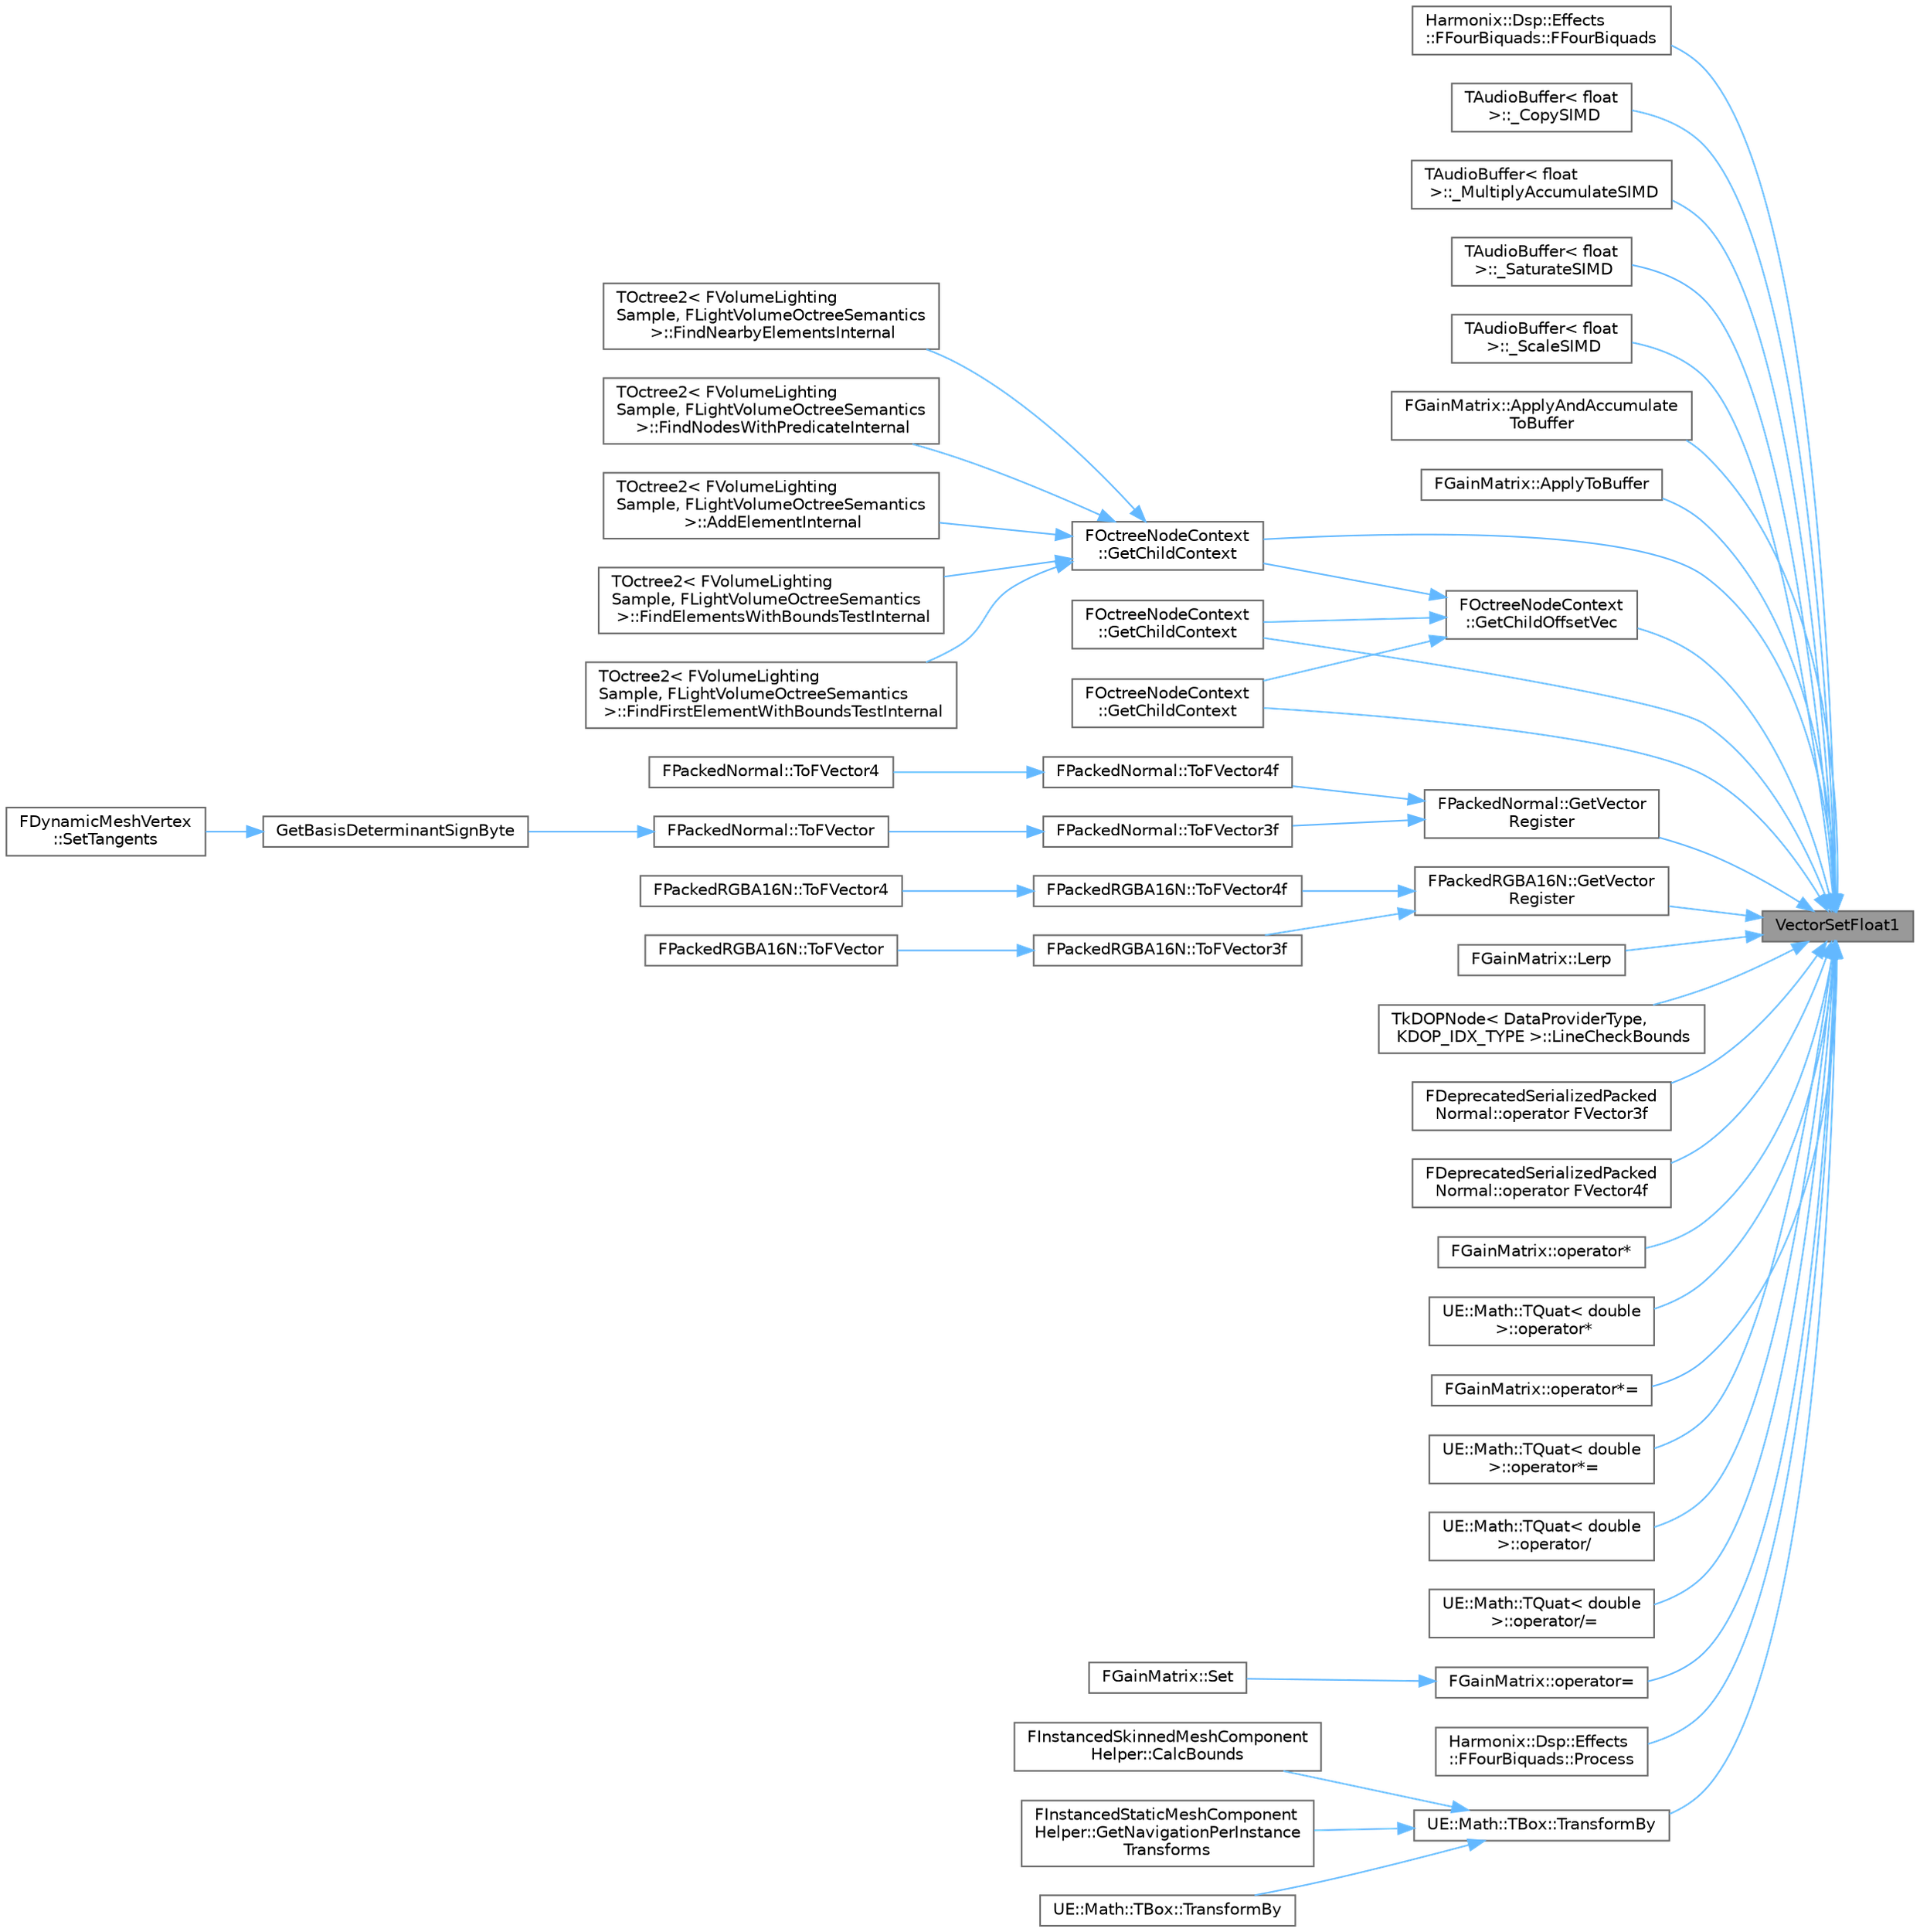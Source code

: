 digraph "VectorSetFloat1"
{
 // INTERACTIVE_SVG=YES
 // LATEX_PDF_SIZE
  bgcolor="transparent";
  edge [fontname=Helvetica,fontsize=10,labelfontname=Helvetica,labelfontsize=10];
  node [fontname=Helvetica,fontsize=10,shape=box,height=0.2,width=0.4];
  rankdir="RL";
  Node1 [id="Node000001",label="VectorSetFloat1",height=0.2,width=0.4,color="gray40", fillcolor="grey60", style="filled", fontcolor="black",tooltip="Propagates passed in float to all registers."];
  Node1 -> Node2 [id="edge1_Node000001_Node000002",dir="back",color="steelblue1",style="solid",tooltip=" "];
  Node2 [id="Node000002",label="Harmonix::Dsp::Effects\l::FFourBiquads::FFourBiquads",height=0.2,width=0.4,color="grey40", fillcolor="white", style="filled",URL="$d8/de3/classHarmonix_1_1Dsp_1_1Effects_1_1FFourBiquads.html#a2962561b88970e90e6437dbb6db1474b",tooltip=" "];
  Node1 -> Node3 [id="edge2_Node000001_Node000003",dir="back",color="steelblue1",style="solid",tooltip=" "];
  Node3 [id="Node000003",label="TAudioBuffer\< float\l \>::_CopySIMD",height=0.2,width=0.4,color="grey40", fillcolor="white", style="filled",URL="$d6/d2f/classTAudioBuffer.html#a7fc3a7e116de8145aba4183831f58168",tooltip=" "];
  Node1 -> Node4 [id="edge3_Node000001_Node000004",dir="back",color="steelblue1",style="solid",tooltip=" "];
  Node4 [id="Node000004",label="TAudioBuffer\< float\l \>::_MultiplyAccumulateSIMD",height=0.2,width=0.4,color="grey40", fillcolor="white", style="filled",URL="$d6/d2f/classTAudioBuffer.html#a06d6d6eb6d2728cecfc328af8d277b52",tooltip=" "];
  Node1 -> Node5 [id="edge4_Node000001_Node000005",dir="back",color="steelblue1",style="solid",tooltip=" "];
  Node5 [id="Node000005",label="TAudioBuffer\< float\l \>::_SaturateSIMD",height=0.2,width=0.4,color="grey40", fillcolor="white", style="filled",URL="$d6/d2f/classTAudioBuffer.html#a315ff84d8dcedbb3b064bc62f1edabdd",tooltip=" "];
  Node1 -> Node6 [id="edge5_Node000001_Node000006",dir="back",color="steelblue1",style="solid",tooltip=" "];
  Node6 [id="Node000006",label="TAudioBuffer\< float\l \>::_ScaleSIMD",height=0.2,width=0.4,color="grey40", fillcolor="white", style="filled",URL="$d6/d2f/classTAudioBuffer.html#a8966ac341cb6b7506ae5e85e760aada8",tooltip=" "];
  Node1 -> Node7 [id="edge6_Node000001_Node000007",dir="back",color="steelblue1",style="solid",tooltip=" "];
  Node7 [id="Node000007",label="FGainMatrix::ApplyAndAccumulate\lToBuffer",height=0.2,width=0.4,color="grey40", fillcolor="white", style="filled",URL="$d6/d15/classFGainMatrix.html#a8e2329dbf5b750b9a13dc3bb308c9893",tooltip=" "];
  Node1 -> Node8 [id="edge7_Node000001_Node000008",dir="back",color="steelblue1",style="solid",tooltip=" "];
  Node8 [id="Node000008",label="FGainMatrix::ApplyToBuffer",height=0.2,width=0.4,color="grey40", fillcolor="white", style="filled",URL="$d6/d15/classFGainMatrix.html#a3fe432d253afc42d032248c4715df64a",tooltip=" "];
  Node1 -> Node9 [id="edge8_Node000001_Node000009",dir="back",color="steelblue1",style="solid",tooltip=" "];
  Node9 [id="Node000009",label="FOctreeNodeContext\l::GetChildContext",height=0.2,width=0.4,color="grey40", fillcolor="white", style="filled",URL="$de/d87/classFOctreeNodeContext.html#a1185662f38eb6b1db47776cc98525d18",tooltip="Child node initialization constructor."];
  Node9 -> Node10 [id="edge9_Node000009_Node000010",dir="back",color="steelblue1",style="solid",tooltip=" "];
  Node10 [id="Node000010",label="TOctree2\< FVolumeLighting\lSample, FLightVolumeOctreeSemantics\l \>::AddElementInternal",height=0.2,width=0.4,color="grey40", fillcolor="white", style="filled",URL="$db/d87/classTOctree2.html#a5110dbbe8a7f5325c1924565400d3596",tooltip=" "];
  Node9 -> Node11 [id="edge10_Node000009_Node000011",dir="back",color="steelblue1",style="solid",tooltip=" "];
  Node11 [id="Node000011",label="TOctree2\< FVolumeLighting\lSample, FLightVolumeOctreeSemantics\l \>::FindElementsWithBoundsTestInternal",height=0.2,width=0.4,color="grey40", fillcolor="white", style="filled",URL="$db/d87/classTOctree2.html#ac54ebc520b5bef71709ae2ce22c09684",tooltip=" "];
  Node9 -> Node12 [id="edge11_Node000009_Node000012",dir="back",color="steelblue1",style="solid",tooltip=" "];
  Node12 [id="Node000012",label="TOctree2\< FVolumeLighting\lSample, FLightVolumeOctreeSemantics\l \>::FindFirstElementWithBoundsTestInternal",height=0.2,width=0.4,color="grey40", fillcolor="white", style="filled",URL="$db/d87/classTOctree2.html#a90bf025db87e9bf861bff6f39a7695af",tooltip=" "];
  Node9 -> Node13 [id="edge12_Node000009_Node000013",dir="back",color="steelblue1",style="solid",tooltip=" "];
  Node13 [id="Node000013",label="TOctree2\< FVolumeLighting\lSample, FLightVolumeOctreeSemantics\l \>::FindNearbyElementsInternal",height=0.2,width=0.4,color="grey40", fillcolor="white", style="filled",URL="$db/d87/classTOctree2.html#a45503122961c2f78eb00f821735fb9a2",tooltip=" "];
  Node9 -> Node14 [id="edge13_Node000009_Node000014",dir="back",color="steelblue1",style="solid",tooltip=" "];
  Node14 [id="Node000014",label="TOctree2\< FVolumeLighting\lSample, FLightVolumeOctreeSemantics\l \>::FindNodesWithPredicateInternal",height=0.2,width=0.4,color="grey40", fillcolor="white", style="filled",URL="$db/d87/classTOctree2.html#aabbb6a5388e07fe1c672d079a4fc307d",tooltip=" "];
  Node1 -> Node15 [id="edge14_Node000001_Node000015",dir="back",color="steelblue1",style="solid",tooltip=" "];
  Node15 [id="Node000015",label="FOctreeNodeContext\l::GetChildContext",height=0.2,width=0.4,color="grey40", fillcolor="white", style="filled",URL="$de/d87/classFOctreeNodeContext.html#a70f217e91f150b67537849366a0ac811",tooltip="Construct a child context given the child ref."];
  Node1 -> Node16 [id="edge15_Node000001_Node000016",dir="back",color="steelblue1",style="solid",tooltip=" "];
  Node16 [id="Node000016",label="FOctreeNodeContext\l::GetChildContext",height=0.2,width=0.4,color="grey40", fillcolor="white", style="filled",URL="$de/d87/classFOctreeNodeContext.html#a331029ecc748bd9268ffe0bf2ab88975",tooltip="Child node initialization constructor."];
  Node1 -> Node17 [id="edge16_Node000001_Node000017",dir="back",color="steelblue1",style="solid",tooltip=" "];
  Node17 [id="Node000017",label="FOctreeNodeContext\l::GetChildOffsetVec",height=0.2,width=0.4,color="grey40", fillcolor="white", style="filled",URL="$de/d87/classFOctreeNodeContext.html#a8dff350b3e5a4aea9085732eeb50b71b",tooltip=" "];
  Node17 -> Node9 [id="edge17_Node000017_Node000009",dir="back",color="steelblue1",style="solid",tooltip=" "];
  Node17 -> Node15 [id="edge18_Node000017_Node000015",dir="back",color="steelblue1",style="solid",tooltip=" "];
  Node17 -> Node16 [id="edge19_Node000017_Node000016",dir="back",color="steelblue1",style="solid",tooltip=" "];
  Node1 -> Node18 [id="edge20_Node000001_Node000018",dir="back",color="steelblue1",style="solid",tooltip=" "];
  Node18 [id="Node000018",label="FPackedNormal::GetVector\lRegister",height=0.2,width=0.4,color="grey40", fillcolor="white", style="filled",URL="$dd/d53/structFPackedNormal.html#a43e1afee3cae308d3eae037ee81a766b",tooltip=" "];
  Node18 -> Node19 [id="edge21_Node000018_Node000019",dir="back",color="steelblue1",style="solid",tooltip=" "];
  Node19 [id="Node000019",label="FPackedNormal::ToFVector3f",height=0.2,width=0.4,color="grey40", fillcolor="white", style="filled",URL="$dd/d53/structFPackedNormal.html#ac18197633b68087ef68adfd80c6979a0",tooltip=" "];
  Node19 -> Node20 [id="edge22_Node000019_Node000020",dir="back",color="steelblue1",style="solid",tooltip=" "];
  Node20 [id="Node000020",label="FPackedNormal::ToFVector",height=0.2,width=0.4,color="grey40", fillcolor="white", style="filled",URL="$dd/d53/structFPackedNormal.html#ac46ad7c36c3bdd8e794e2c2f5b89e0f4",tooltip=" "];
  Node20 -> Node21 [id="edge23_Node000020_Node000021",dir="back",color="steelblue1",style="solid",tooltip=" "];
  Node21 [id="Node000021",label="GetBasisDeterminantSignByte",height=0.2,width=0.4,color="grey40", fillcolor="white", style="filled",URL="$de/dba/RenderMath_8h.html#ad232031c1b562835bc1315e77090a6ae",tooltip="Constructs a basis matrix for the axis vectors and returns the sign of the determinant."];
  Node21 -> Node22 [id="edge24_Node000021_Node000022",dir="back",color="steelblue1",style="solid",tooltip=" "];
  Node22 [id="Node000022",label="FDynamicMeshVertex\l::SetTangents",height=0.2,width=0.4,color="grey40", fillcolor="white", style="filled",URL="$dd/d8c/structFDynamicMeshVertex.html#af6d9e3dc72ed7047797a5a459cc618db",tooltip=" "];
  Node18 -> Node23 [id="edge25_Node000018_Node000023",dir="back",color="steelblue1",style="solid",tooltip=" "];
  Node23 [id="Node000023",label="FPackedNormal::ToFVector4f",height=0.2,width=0.4,color="grey40", fillcolor="white", style="filled",URL="$dd/d53/structFPackedNormal.html#a1fce23143595bfee26816994496e3ac9",tooltip=" "];
  Node23 -> Node24 [id="edge26_Node000023_Node000024",dir="back",color="steelblue1",style="solid",tooltip=" "];
  Node24 [id="Node000024",label="FPackedNormal::ToFVector4",height=0.2,width=0.4,color="grey40", fillcolor="white", style="filled",URL="$dd/d53/structFPackedNormal.html#a4748353317e170cc34e78bf1ea364931",tooltip=" "];
  Node1 -> Node25 [id="edge27_Node000001_Node000025",dir="back",color="steelblue1",style="solid",tooltip=" "];
  Node25 [id="Node000025",label="FPackedRGBA16N::GetVector\lRegister",height=0.2,width=0.4,color="grey40", fillcolor="white", style="filled",URL="$d3/dd0/structFPackedRGBA16N.html#a0dfff1a7099c991ab9c5e725335c5fc5",tooltip=" "];
  Node25 -> Node26 [id="edge28_Node000025_Node000026",dir="back",color="steelblue1",style="solid",tooltip=" "];
  Node26 [id="Node000026",label="FPackedRGBA16N::ToFVector3f",height=0.2,width=0.4,color="grey40", fillcolor="white", style="filled",URL="$d3/dd0/structFPackedRGBA16N.html#a8f718f1c302f60a6cf2a146f3b46f335",tooltip=" "];
  Node26 -> Node27 [id="edge29_Node000026_Node000027",dir="back",color="steelblue1",style="solid",tooltip=" "];
  Node27 [id="Node000027",label="FPackedRGBA16N::ToFVector",height=0.2,width=0.4,color="grey40", fillcolor="white", style="filled",URL="$d3/dd0/structFPackedRGBA16N.html#a18b1670d0d1824b644db22c1a3e7de90",tooltip=" "];
  Node25 -> Node28 [id="edge30_Node000025_Node000028",dir="back",color="steelblue1",style="solid",tooltip=" "];
  Node28 [id="Node000028",label="FPackedRGBA16N::ToFVector4f",height=0.2,width=0.4,color="grey40", fillcolor="white", style="filled",URL="$d3/dd0/structFPackedRGBA16N.html#a2444235cb7d5469a34253d949aa963e5",tooltip=" "];
  Node28 -> Node29 [id="edge31_Node000028_Node000029",dir="back",color="steelblue1",style="solid",tooltip=" "];
  Node29 [id="Node000029",label="FPackedRGBA16N::ToFVector4",height=0.2,width=0.4,color="grey40", fillcolor="white", style="filled",URL="$d3/dd0/structFPackedRGBA16N.html#a936462253f8afa0e223e004a733f1634",tooltip=" "];
  Node1 -> Node30 [id="edge32_Node000001_Node000030",dir="back",color="steelblue1",style="solid",tooltip=" "];
  Node30 [id="Node000030",label="FGainMatrix::Lerp",height=0.2,width=0.4,color="grey40", fillcolor="white", style="filled",URL="$d6/d15/classFGainMatrix.html#ae6a92e44b184eb795009ab5f8d320f5f",tooltip=" "];
  Node1 -> Node31 [id="edge33_Node000001_Node000031",dir="back",color="steelblue1",style="solid",tooltip=" "];
  Node31 [id="Node000031",label="TkDOPNode\< DataProviderType,\l KDOP_IDX_TYPE \>::LineCheckBounds",height=0.2,width=0.4,color="grey40", fillcolor="white", style="filled",URL="$da/d46/structTkDOPNode.html#aa1755d0e624269018a316198f37f6d35",tooltip=" "];
  Node1 -> Node32 [id="edge34_Node000001_Node000032",dir="back",color="steelblue1",style="solid",tooltip=" "];
  Node32 [id="Node000032",label="FDeprecatedSerializedPacked\lNormal::operator FVector3f",height=0.2,width=0.4,color="grey40", fillcolor="white", style="filled",URL="$d4/dc9/classFDeprecatedSerializedPackedNormal.html#ac0696f3c70e21d0b68c7f86725d293ec",tooltip=" "];
  Node1 -> Node33 [id="edge35_Node000001_Node000033",dir="back",color="steelblue1",style="solid",tooltip=" "];
  Node33 [id="Node000033",label="FDeprecatedSerializedPacked\lNormal::operator FVector4f",height=0.2,width=0.4,color="grey40", fillcolor="white", style="filled",URL="$d4/dc9/classFDeprecatedSerializedPackedNormal.html#adec2c3b3a0512db0d3637f17f1f8f86c",tooltip=" "];
  Node1 -> Node34 [id="edge36_Node000001_Node000034",dir="back",color="steelblue1",style="solid",tooltip=" "];
  Node34 [id="Node000034",label="FGainMatrix::operator*",height=0.2,width=0.4,color="grey40", fillcolor="white", style="filled",URL="$d6/d15/classFGainMatrix.html#a6420b9157c41e03ab16023b023334a95",tooltip=" "];
  Node1 -> Node35 [id="edge37_Node000001_Node000035",dir="back",color="steelblue1",style="solid",tooltip=" "];
  Node35 [id="Node000035",label="UE::Math::TQuat\< double\l \>::operator*",height=0.2,width=0.4,color="grey40", fillcolor="white", style="filled",URL="$d6/d4a/structUE_1_1Math_1_1TQuat.html#aaec8d41986db3ed0440b41a26c1f480e",tooltip=" "];
  Node1 -> Node36 [id="edge38_Node000001_Node000036",dir="back",color="steelblue1",style="solid",tooltip=" "];
  Node36 [id="Node000036",label="FGainMatrix::operator*=",height=0.2,width=0.4,color="grey40", fillcolor="white", style="filled",URL="$d6/d15/classFGainMatrix.html#a4c75ba07ea6e9e30a86b95523c6830ea",tooltip=" "];
  Node1 -> Node37 [id="edge39_Node000001_Node000037",dir="back",color="steelblue1",style="solid",tooltip=" "];
  Node37 [id="Node000037",label="UE::Math::TQuat\< double\l \>::operator*=",height=0.2,width=0.4,color="grey40", fillcolor="white", style="filled",URL="$d6/d4a/structUE_1_1Math_1_1TQuat.html#a9fc59559f8034bdd3ab8af8a91266bdc",tooltip=" "];
  Node1 -> Node38 [id="edge40_Node000001_Node000038",dir="back",color="steelblue1",style="solid",tooltip=" "];
  Node38 [id="Node000038",label="UE::Math::TQuat\< double\l \>::operator/",height=0.2,width=0.4,color="grey40", fillcolor="white", style="filled",URL="$d6/d4a/structUE_1_1Math_1_1TQuat.html#af8d09274f5e60e03a00ebdf82c8409ff",tooltip=" "];
  Node1 -> Node39 [id="edge41_Node000001_Node000039",dir="back",color="steelblue1",style="solid",tooltip=" "];
  Node39 [id="Node000039",label="UE::Math::TQuat\< double\l \>::operator/=",height=0.2,width=0.4,color="grey40", fillcolor="white", style="filled",URL="$d6/d4a/structUE_1_1Math_1_1TQuat.html#a2314bb32ee2708521a32c8cb1f8eb0c3",tooltip=" "];
  Node1 -> Node40 [id="edge42_Node000001_Node000040",dir="back",color="steelblue1",style="solid",tooltip=" "];
  Node40 [id="Node000040",label="FGainMatrix::operator=",height=0.2,width=0.4,color="grey40", fillcolor="white", style="filled",URL="$d6/d15/classFGainMatrix.html#ab36deaaeb332214299e549761988cf67",tooltip=" "];
  Node40 -> Node41 [id="edge43_Node000040_Node000041",dir="back",color="steelblue1",style="solid",tooltip=" "];
  Node41 [id="Node000041",label="FGainMatrix::Set",height=0.2,width=0.4,color="grey40", fillcolor="white", style="filled",URL="$d6/d15/classFGainMatrix.html#a4a9297e1bdcfa2d0cee43fbfc66ba6b7",tooltip=" "];
  Node1 -> Node42 [id="edge44_Node000001_Node000042",dir="back",color="steelblue1",style="solid",tooltip=" "];
  Node42 [id="Node000042",label="Harmonix::Dsp::Effects\l::FFourBiquads::Process",height=0.2,width=0.4,color="grey40", fillcolor="white", style="filled",URL="$d8/de3/classHarmonix_1_1Dsp_1_1Effects_1_1FFourBiquads.html#a629b494ec17110e2f3a8f0801c5c7f60",tooltip=" "];
  Node1 -> Node43 [id="edge45_Node000001_Node000043",dir="back",color="steelblue1",style="solid",tooltip=" "];
  Node43 [id="Node000043",label="UE::Math::TBox::TransformBy",height=0.2,width=0.4,color="grey40", fillcolor="white", style="filled",URL="$d7/d5f/structUE_1_1Math_1_1TBox.html#a4da40700812895d22e4b067ef716f82e",tooltip="Gets a bounding volume transformed by a matrix."];
  Node43 -> Node44 [id="edge46_Node000043_Node000044",dir="back",color="steelblue1",style="solid",tooltip=" "];
  Node44 [id="Node000044",label="FInstancedSkinnedMeshComponent\lHelper::CalcBounds",height=0.2,width=0.4,color="grey40", fillcolor="white", style="filled",URL="$db/dc5/classFInstancedSkinnedMeshComponentHelper.html#aace207d021e8155a68666a2bb2497dbb",tooltip=" "];
  Node43 -> Node45 [id="edge47_Node000043_Node000045",dir="back",color="steelblue1",style="solid",tooltip=" "];
  Node45 [id="Node000045",label="FInstancedStaticMeshComponent\lHelper::GetNavigationPerInstance\lTransforms",height=0.2,width=0.4,color="grey40", fillcolor="white", style="filled",URL="$df/d11/classFInstancedStaticMeshComponentHelper.html#a00ce52aeac2ea9b2197ee70439ecc8bb",tooltip=" "];
  Node43 -> Node46 [id="edge48_Node000043_Node000046",dir="back",color="steelblue1",style="solid",tooltip=" "];
  Node46 [id="Node000046",label="UE::Math::TBox::TransformBy",height=0.2,width=0.4,color="grey40", fillcolor="white", style="filled",URL="$d7/d5f/structUE_1_1Math_1_1TBox.html#a728154f69fc0a6ba2b4f40f891951f13",tooltip="Gets a bounding volume transformed by a TTransform<T> object."];
}
